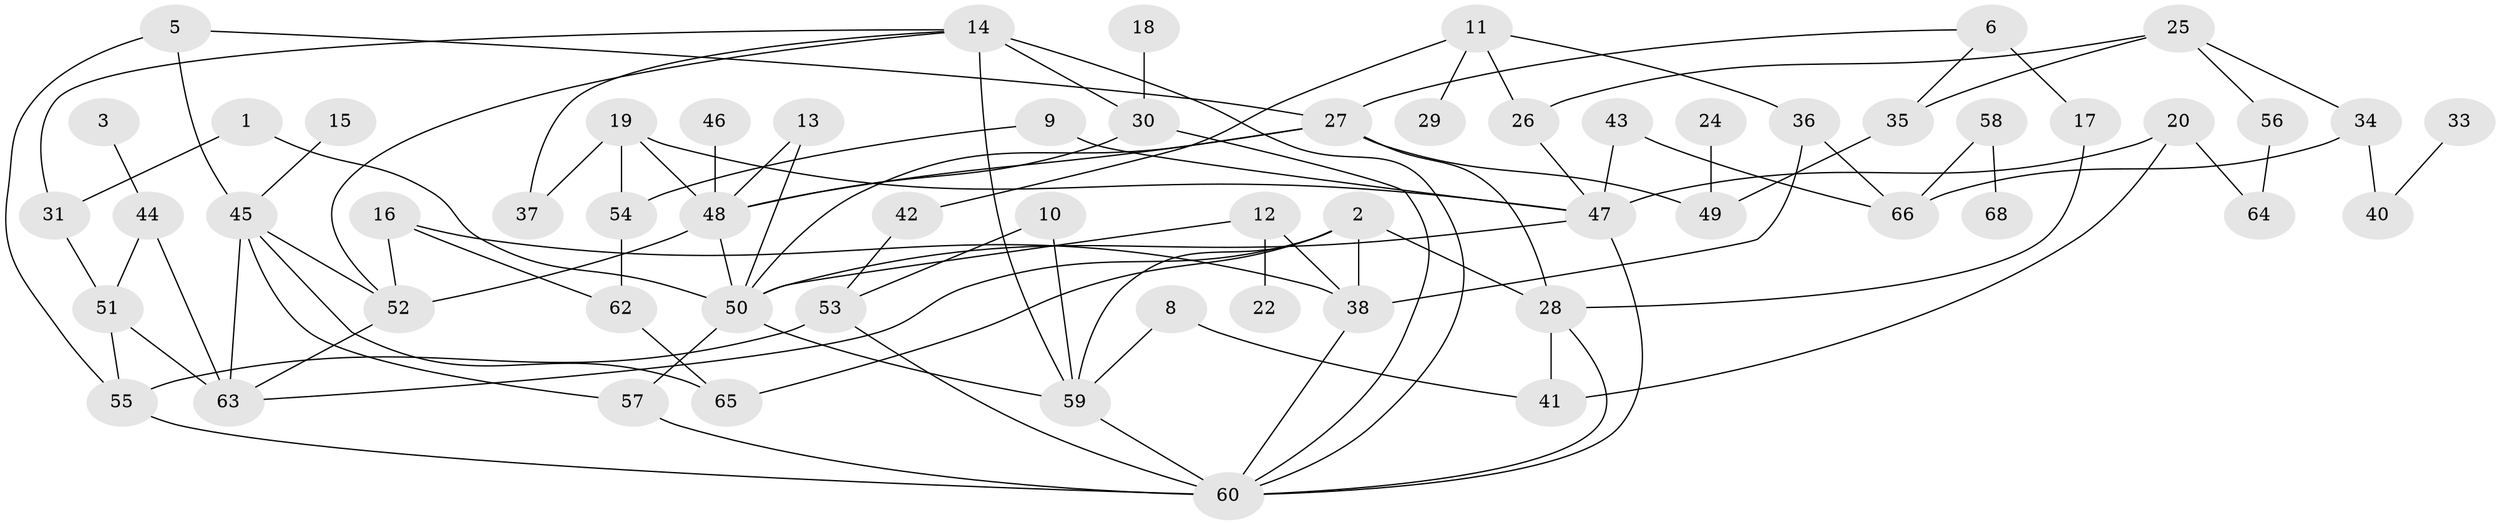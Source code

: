 // original degree distribution, {2: 0.24444444444444444, 4: 0.16296296296296298, 6: 0.037037037037037035, 5: 0.05925925925925926, 1: 0.21481481481481482, 0: 0.05185185185185185, 3: 0.2222222222222222, 7: 0.007407407407407408}
// Generated by graph-tools (version 1.1) at 2025/35/03/04/25 23:35:53]
// undirected, 60 vertices, 99 edges
graph export_dot {
  node [color=gray90,style=filled];
  1;
  2;
  3;
  5;
  6;
  8;
  9;
  10;
  11;
  12;
  13;
  14;
  15;
  16;
  17;
  18;
  19;
  20;
  22;
  24;
  25;
  26;
  27;
  28;
  29;
  30;
  31;
  33;
  34;
  35;
  36;
  37;
  38;
  40;
  41;
  42;
  43;
  44;
  45;
  46;
  47;
  48;
  49;
  50;
  51;
  52;
  53;
  54;
  55;
  56;
  57;
  58;
  59;
  60;
  62;
  63;
  64;
  65;
  66;
  68;
  1 -- 31 [weight=1.0];
  1 -- 50 [weight=1.0];
  2 -- 28 [weight=2.0];
  2 -- 38 [weight=1.0];
  2 -- 59 [weight=1.0];
  2 -- 63 [weight=1.0];
  2 -- 65 [weight=1.0];
  3 -- 44 [weight=1.0];
  5 -- 27 [weight=1.0];
  5 -- 45 [weight=1.0];
  5 -- 55 [weight=1.0];
  6 -- 17 [weight=2.0];
  6 -- 27 [weight=1.0];
  6 -- 35 [weight=1.0];
  8 -- 41 [weight=1.0];
  8 -- 59 [weight=1.0];
  9 -- 47 [weight=1.0];
  9 -- 54 [weight=1.0];
  10 -- 53 [weight=1.0];
  10 -- 59 [weight=1.0];
  11 -- 26 [weight=1.0];
  11 -- 29 [weight=1.0];
  11 -- 36 [weight=1.0];
  11 -- 42 [weight=1.0];
  12 -- 22 [weight=1.0];
  12 -- 38 [weight=1.0];
  12 -- 50 [weight=1.0];
  13 -- 48 [weight=1.0];
  13 -- 50 [weight=1.0];
  14 -- 30 [weight=1.0];
  14 -- 31 [weight=1.0];
  14 -- 37 [weight=1.0];
  14 -- 52 [weight=1.0];
  14 -- 59 [weight=2.0];
  14 -- 60 [weight=1.0];
  15 -- 45 [weight=2.0];
  16 -- 38 [weight=1.0];
  16 -- 52 [weight=1.0];
  16 -- 62 [weight=1.0];
  17 -- 28 [weight=1.0];
  18 -- 30 [weight=1.0];
  19 -- 37 [weight=1.0];
  19 -- 47 [weight=1.0];
  19 -- 48 [weight=1.0];
  19 -- 54 [weight=1.0];
  20 -- 41 [weight=1.0];
  20 -- 47 [weight=1.0];
  20 -- 64 [weight=1.0];
  24 -- 49 [weight=1.0];
  25 -- 26 [weight=1.0];
  25 -- 34 [weight=1.0];
  25 -- 35 [weight=1.0];
  25 -- 56 [weight=1.0];
  26 -- 47 [weight=1.0];
  27 -- 28 [weight=1.0];
  27 -- 48 [weight=1.0];
  27 -- 49 [weight=1.0];
  27 -- 50 [weight=2.0];
  28 -- 41 [weight=1.0];
  28 -- 60 [weight=1.0];
  30 -- 48 [weight=1.0];
  30 -- 60 [weight=1.0];
  31 -- 51 [weight=1.0];
  33 -- 40 [weight=1.0];
  34 -- 40 [weight=1.0];
  34 -- 66 [weight=1.0];
  35 -- 49 [weight=1.0];
  36 -- 38 [weight=1.0];
  36 -- 66 [weight=1.0];
  38 -- 60 [weight=1.0];
  42 -- 53 [weight=1.0];
  43 -- 47 [weight=1.0];
  43 -- 66 [weight=1.0];
  44 -- 51 [weight=1.0];
  44 -- 63 [weight=1.0];
  45 -- 52 [weight=1.0];
  45 -- 57 [weight=1.0];
  45 -- 63 [weight=1.0];
  45 -- 65 [weight=1.0];
  46 -- 48 [weight=2.0];
  47 -- 50 [weight=1.0];
  47 -- 60 [weight=1.0];
  48 -- 50 [weight=1.0];
  48 -- 52 [weight=1.0];
  50 -- 57 [weight=1.0];
  50 -- 59 [weight=1.0];
  51 -- 55 [weight=1.0];
  51 -- 63 [weight=1.0];
  52 -- 63 [weight=1.0];
  53 -- 55 [weight=1.0];
  53 -- 60 [weight=1.0];
  54 -- 62 [weight=1.0];
  55 -- 60 [weight=1.0];
  56 -- 64 [weight=1.0];
  57 -- 60 [weight=1.0];
  58 -- 66 [weight=2.0];
  58 -- 68 [weight=1.0];
  59 -- 60 [weight=2.0];
  62 -- 65 [weight=1.0];
}
